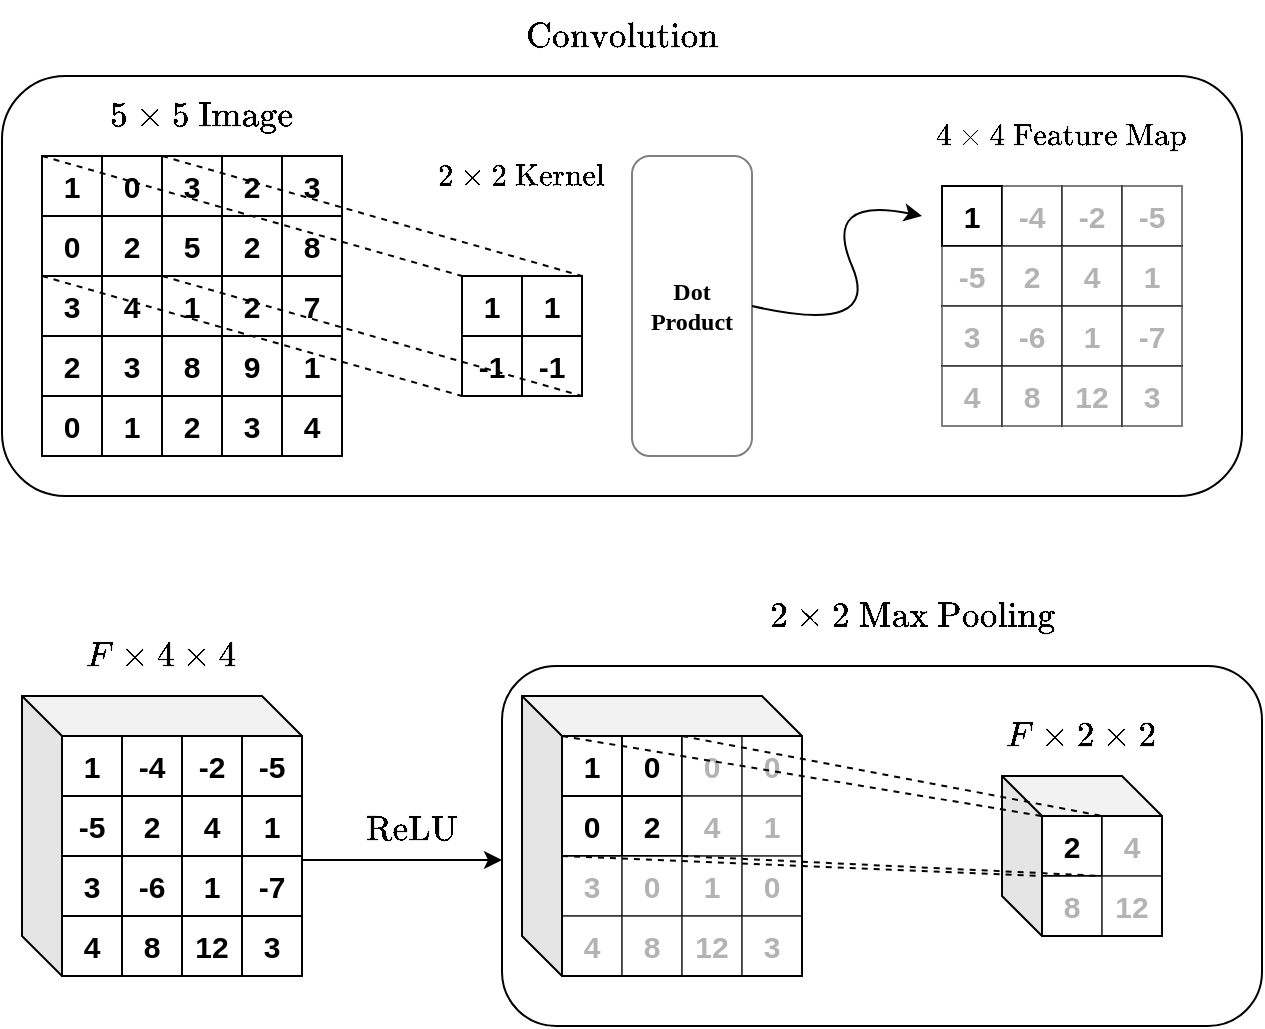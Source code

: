 <mxfile version="13.0.0" type="device"><diagram id="Q4q1KKG2Ws4SHZZVnO_j" name="Page-1"><mxGraphModel dx="1038" dy="549" grid="1" gridSize="10" guides="1" tooltips="1" connect="1" arrows="1" fold="1" page="1" pageScale="1" pageWidth="850" pageHeight="1100" math="1" shadow="0" extFonts="Old Standard TT^https://fonts.googleapis.com/css?family=Old+Standard+TT"><root><mxCell id="0"/><mxCell id="1" parent="0"/><mxCell id="HvFGeVS9Y0QSLgfHFttZ-3" value="&lt;font style=&quot;font-size: 15px&quot;&gt;&lt;b&gt;1&lt;/b&gt;&lt;/font&gt;" style="whiteSpace=wrap;html=1;aspect=fixed;" parent="1" vertex="1"><mxGeometry x="100" y="90" width="30" height="30" as="geometry"/></mxCell><mxCell id="HvFGeVS9Y0QSLgfHFttZ-12" value="&lt;font style=&quot;font-size: 15px&quot;&gt;&lt;b&gt;0&lt;/b&gt;&lt;/font&gt;" style="whiteSpace=wrap;html=1;aspect=fixed;" parent="1" vertex="1"><mxGeometry x="130" y="90" width="30" height="30" as="geometry"/></mxCell><mxCell id="HvFGeVS9Y0QSLgfHFttZ-13" value="&lt;span style=&quot;font-size: 15px&quot;&gt;&lt;b&gt;3&lt;/b&gt;&lt;/span&gt;" style="whiteSpace=wrap;html=1;aspect=fixed;" parent="1" vertex="1"><mxGeometry x="160" y="90" width="30" height="30" as="geometry"/></mxCell><mxCell id="HvFGeVS9Y0QSLgfHFttZ-14" value="&lt;font style=&quot;font-size: 15px&quot;&gt;&lt;b&gt;2&lt;/b&gt;&lt;/font&gt;" style="whiteSpace=wrap;html=1;aspect=fixed;" parent="1" vertex="1"><mxGeometry x="190" y="90" width="30" height="30" as="geometry"/></mxCell><mxCell id="HvFGeVS9Y0QSLgfHFttZ-15" value="&lt;font style=&quot;font-size: 15px&quot;&gt;&lt;b&gt;3&lt;/b&gt;&lt;/font&gt;" style="whiteSpace=wrap;html=1;aspect=fixed;" parent="1" vertex="1"><mxGeometry x="220" y="90" width="30" height="30" as="geometry"/></mxCell><mxCell id="HvFGeVS9Y0QSLgfHFttZ-21" value="&lt;font style=&quot;font-size: 15px&quot;&gt;&lt;b&gt;0&lt;/b&gt;&lt;/font&gt;" style="whiteSpace=wrap;html=1;aspect=fixed;" parent="1" vertex="1"><mxGeometry x="100" y="120" width="30" height="30" as="geometry"/></mxCell><mxCell id="HvFGeVS9Y0QSLgfHFttZ-22" value="&lt;font style=&quot;font-size: 15px&quot;&gt;&lt;b&gt;2&lt;/b&gt;&lt;/font&gt;" style="whiteSpace=wrap;html=1;aspect=fixed;" parent="1" vertex="1"><mxGeometry x="130" y="120" width="30" height="30" as="geometry"/></mxCell><mxCell id="HvFGeVS9Y0QSLgfHFttZ-23" value="&lt;b&gt;&lt;font style=&quot;font-size: 15px&quot;&gt;5&lt;/font&gt;&lt;/b&gt;" style="whiteSpace=wrap;html=1;aspect=fixed;" parent="1" vertex="1"><mxGeometry x="160" y="120" width="30" height="30" as="geometry"/></mxCell><mxCell id="HvFGeVS9Y0QSLgfHFttZ-24" value="&lt;font style=&quot;font-size: 15px&quot;&gt;&lt;b&gt;2&lt;/b&gt;&lt;/font&gt;" style="whiteSpace=wrap;html=1;aspect=fixed;" parent="1" vertex="1"><mxGeometry x="190" y="120" width="30" height="30" as="geometry"/></mxCell><mxCell id="HvFGeVS9Y0QSLgfHFttZ-25" value="&lt;font style=&quot;font-size: 15px&quot;&gt;&lt;b&gt;8&lt;/b&gt;&lt;/font&gt;" style="whiteSpace=wrap;html=1;aspect=fixed;" parent="1" vertex="1"><mxGeometry x="220" y="120" width="30" height="30" as="geometry"/></mxCell><mxCell id="HvFGeVS9Y0QSLgfHFttZ-36" value="&lt;font style=&quot;font-size: 15px&quot;&gt;&lt;b&gt;3&lt;/b&gt;&lt;/font&gt;" style="whiteSpace=wrap;html=1;aspect=fixed;" parent="1" vertex="1"><mxGeometry x="100" y="150" width="30" height="30" as="geometry"/></mxCell><mxCell id="HvFGeVS9Y0QSLgfHFttZ-37" value="&lt;font style=&quot;font-size: 15px&quot;&gt;&lt;b&gt;4&lt;/b&gt;&lt;/font&gt;" style="whiteSpace=wrap;html=1;aspect=fixed;" parent="1" vertex="1"><mxGeometry x="130" y="150" width="30" height="30" as="geometry"/></mxCell><mxCell id="HvFGeVS9Y0QSLgfHFttZ-38" value="&lt;font style=&quot;font-size: 15px&quot;&gt;&lt;b&gt;1&lt;/b&gt;&lt;/font&gt;" style="whiteSpace=wrap;html=1;aspect=fixed;" parent="1" vertex="1"><mxGeometry x="160" y="150" width="30" height="30" as="geometry"/></mxCell><mxCell id="HvFGeVS9Y0QSLgfHFttZ-39" value="&lt;font style=&quot;font-size: 15px&quot;&gt;&lt;b&gt;2&lt;/b&gt;&lt;/font&gt;" style="whiteSpace=wrap;html=1;aspect=fixed;" parent="1" vertex="1"><mxGeometry x="190" y="150" width="30" height="30" as="geometry"/></mxCell><mxCell id="HvFGeVS9Y0QSLgfHFttZ-40" value="&lt;font style=&quot;font-size: 15px&quot;&gt;&lt;b&gt;7&lt;/b&gt;&lt;/font&gt;" style="whiteSpace=wrap;html=1;aspect=fixed;" parent="1" vertex="1"><mxGeometry x="220" y="150" width="30" height="30" as="geometry"/></mxCell><mxCell id="HvFGeVS9Y0QSLgfHFttZ-41" value="&lt;font style=&quot;font-size: 15px&quot;&gt;&lt;b&gt;2&lt;/b&gt;&lt;/font&gt;" style="whiteSpace=wrap;html=1;aspect=fixed;" parent="1" vertex="1"><mxGeometry x="100" y="180" width="30" height="30" as="geometry"/></mxCell><mxCell id="HvFGeVS9Y0QSLgfHFttZ-42" value="&lt;font style=&quot;font-size: 15px&quot;&gt;&lt;b&gt;3&lt;/b&gt;&lt;/font&gt;" style="whiteSpace=wrap;html=1;aspect=fixed;" parent="1" vertex="1"><mxGeometry x="130" y="180" width="30" height="30" as="geometry"/></mxCell><mxCell id="HvFGeVS9Y0QSLgfHFttZ-43" value="&lt;font style=&quot;font-size: 15px&quot;&gt;&lt;b&gt;8&lt;/b&gt;&lt;/font&gt;" style="whiteSpace=wrap;html=1;aspect=fixed;" parent="1" vertex="1"><mxGeometry x="160" y="180" width="30" height="30" as="geometry"/></mxCell><mxCell id="HvFGeVS9Y0QSLgfHFttZ-44" value="&lt;font style=&quot;font-size: 15px&quot;&gt;&lt;b&gt;9&lt;/b&gt;&lt;/font&gt;" style="whiteSpace=wrap;html=1;aspect=fixed;" parent="1" vertex="1"><mxGeometry x="190" y="180" width="30" height="30" as="geometry"/></mxCell><mxCell id="HvFGeVS9Y0QSLgfHFttZ-45" value="&lt;font style=&quot;font-size: 15px&quot;&gt;&lt;b&gt;1&lt;/b&gt;&lt;/font&gt;" style="whiteSpace=wrap;html=1;aspect=fixed;" parent="1" vertex="1"><mxGeometry x="220" y="180" width="30" height="30" as="geometry"/></mxCell><mxCell id="HvFGeVS9Y0QSLgfHFttZ-46" value="&lt;font style=&quot;font-size: 15px&quot;&gt;&lt;b&gt;0&lt;/b&gt;&lt;/font&gt;" style="whiteSpace=wrap;html=1;aspect=fixed;" parent="1" vertex="1"><mxGeometry x="100" y="210" width="30" height="30" as="geometry"/></mxCell><mxCell id="HvFGeVS9Y0QSLgfHFttZ-47" value="&lt;font style=&quot;font-size: 15px&quot;&gt;&lt;b&gt;1&lt;/b&gt;&lt;/font&gt;" style="whiteSpace=wrap;html=1;aspect=fixed;" parent="1" vertex="1"><mxGeometry x="130" y="210" width="30" height="30" as="geometry"/></mxCell><mxCell id="HvFGeVS9Y0QSLgfHFttZ-48" value="&lt;font style=&quot;font-size: 15px&quot;&gt;&lt;b&gt;2&lt;/b&gt;&lt;/font&gt;" style="whiteSpace=wrap;html=1;aspect=fixed;" parent="1" vertex="1"><mxGeometry x="160" y="210" width="30" height="30" as="geometry"/></mxCell><mxCell id="HvFGeVS9Y0QSLgfHFttZ-49" value="&lt;font style=&quot;font-size: 15px&quot;&gt;&lt;b&gt;3&lt;/b&gt;&lt;/font&gt;" style="whiteSpace=wrap;html=1;aspect=fixed;" parent="1" vertex="1"><mxGeometry x="190" y="210" width="30" height="30" as="geometry"/></mxCell><mxCell id="HvFGeVS9Y0QSLgfHFttZ-50" value="&lt;font style=&quot;font-size: 15px&quot;&gt;&lt;b&gt;4&lt;/b&gt;&lt;/font&gt;" style="whiteSpace=wrap;html=1;aspect=fixed;" parent="1" vertex="1"><mxGeometry x="220" y="210" width="30" height="30" as="geometry"/></mxCell><mxCell id="HvFGeVS9Y0QSLgfHFttZ-52" value="" style="endArrow=none;dashed=1;html=1;exitX=0;exitY=0;exitDx=0;exitDy=0;entryX=0;entryY=0;entryDx=0;entryDy=0;" parent="1" source="HvFGeVS9Y0QSLgfHFttZ-3" target="HvFGeVS9Y0QSLgfHFttZ-53" edge="1"><mxGeometry width="50" height="50" relative="1" as="geometry"><mxPoint x="310" y="220" as="sourcePoint"/><mxPoint x="290" y="150" as="targetPoint"/></mxGeometry></mxCell><mxCell id="HvFGeVS9Y0QSLgfHFttZ-53" value="&lt;font style=&quot;font-size: 15px&quot;&gt;&lt;b&gt;1&lt;/b&gt;&lt;/font&gt;" style="whiteSpace=wrap;html=1;aspect=fixed;" parent="1" vertex="1"><mxGeometry x="310" y="150" width="30" height="30" as="geometry"/></mxCell><mxCell id="HvFGeVS9Y0QSLgfHFttZ-54" value="&lt;font style=&quot;font-size: 15px&quot;&gt;&lt;b&gt;1&lt;/b&gt;&lt;/font&gt;" style="whiteSpace=wrap;html=1;aspect=fixed;" parent="1" vertex="1"><mxGeometry x="340" y="150" width="30" height="30" as="geometry"/></mxCell><mxCell id="HvFGeVS9Y0QSLgfHFttZ-55" value="&lt;font style=&quot;font-size: 15px&quot;&gt;&lt;b&gt;-1&lt;/b&gt;&lt;/font&gt;" style="whiteSpace=wrap;html=1;aspect=fixed;direction=south;" parent="1" vertex="1"><mxGeometry x="310" y="180" width="30" height="30" as="geometry"/></mxCell><mxCell id="HvFGeVS9Y0QSLgfHFttZ-56" value="&lt;font style=&quot;font-size: 15px&quot;&gt;&lt;b&gt;-1&lt;/b&gt;&lt;/font&gt;" style="whiteSpace=wrap;html=1;aspect=fixed;" parent="1" vertex="1"><mxGeometry x="340" y="180" width="30" height="30" as="geometry"/></mxCell><mxCell id="HvFGeVS9Y0QSLgfHFttZ-57" value="" style="endArrow=none;dashed=1;html=1;exitX=0;exitY=0;exitDx=0;exitDy=0;entryX=1;entryY=1;entryDx=0;entryDy=0;" parent="1" source="HvFGeVS9Y0QSLgfHFttZ-36" target="HvFGeVS9Y0QSLgfHFttZ-55" edge="1"><mxGeometry width="50" height="50" relative="1" as="geometry"><mxPoint x="330" y="300" as="sourcePoint"/><mxPoint x="380" y="250" as="targetPoint"/></mxGeometry></mxCell><mxCell id="HvFGeVS9Y0QSLgfHFttZ-58" value="" style="endArrow=none;dashed=1;html=1;entryX=1;entryY=0;entryDx=0;entryDy=0;" parent="1" target="HvFGeVS9Y0QSLgfHFttZ-54" edge="1"><mxGeometry width="50" height="50" relative="1" as="geometry"><mxPoint x="160" y="90" as="sourcePoint"/><mxPoint x="370" y="70" as="targetPoint"/></mxGeometry></mxCell><mxCell id="HvFGeVS9Y0QSLgfHFttZ-59" value="" style="endArrow=none;dashed=1;html=1;exitX=0;exitY=0;exitDx=0;exitDy=0;entryX=1;entryY=1;entryDx=0;entryDy=0;" parent="1" source="HvFGeVS9Y0QSLgfHFttZ-38" target="HvFGeVS9Y0QSLgfHFttZ-56" edge="1"><mxGeometry width="50" height="50" relative="1" as="geometry"><mxPoint x="330" y="280" as="sourcePoint"/><mxPoint x="380" y="230" as="targetPoint"/></mxGeometry></mxCell><mxCell id="HvFGeVS9Y0QSLgfHFttZ-60" value="&lt;font style=&quot;font-size: 15px&quot;&gt;&lt;b&gt;1&lt;/b&gt;&lt;/font&gt;" style="whiteSpace=wrap;html=1;aspect=fixed;" parent="1" vertex="1"><mxGeometry x="550" y="105" width="30" height="30" as="geometry"/></mxCell><mxCell id="HvFGeVS9Y0QSLgfHFttZ-61" value="&lt;font style=&quot;font-size: 15px&quot; color=&quot;#b3b3b3&quot;&gt;&lt;b&gt;-4&lt;/b&gt;&lt;/font&gt;" style="whiteSpace=wrap;html=1;aspect=fixed;strokeColor=#000000;opacity=50;" parent="1" vertex="1"><mxGeometry x="580" y="105" width="30" height="30" as="geometry"/></mxCell><mxCell id="HvFGeVS9Y0QSLgfHFttZ-62" value="&lt;font style=&quot;font-size: 15px&quot; color=&quot;#b3b3b3&quot;&gt;&lt;b&gt;-2&lt;/b&gt;&lt;/font&gt;" style="whiteSpace=wrap;html=1;aspect=fixed;strokeColor=#000000;opacity=50;" parent="1" vertex="1"><mxGeometry x="610" y="105" width="30" height="30" as="geometry"/></mxCell><mxCell id="HvFGeVS9Y0QSLgfHFttZ-63" value="&lt;font style=&quot;font-size: 15px&quot; color=&quot;#b3b3b3&quot;&gt;&lt;b&gt;-5&lt;/b&gt;&lt;/font&gt;" style="whiteSpace=wrap;html=1;aspect=fixed;strokeColor=#000000;opacity=50;" parent="1" vertex="1"><mxGeometry x="640" y="105" width="30" height="30" as="geometry"/></mxCell><mxCell id="HvFGeVS9Y0QSLgfHFttZ-64" value="&lt;font style=&quot;font-size: 15px&quot; color=&quot;#b3b3b3&quot;&gt;&lt;b&gt;-5&lt;/b&gt;&lt;/font&gt;" style="whiteSpace=wrap;html=1;aspect=fixed;strokeColor=#000000;opacity=50;" parent="1" vertex="1"><mxGeometry x="550" y="135" width="30" height="30" as="geometry"/></mxCell><mxCell id="HvFGeVS9Y0QSLgfHFttZ-65" value="&lt;font style=&quot;font-size: 15px&quot; color=&quot;#b3b3b3&quot;&gt;&lt;b&gt;2&lt;/b&gt;&lt;/font&gt;" style="whiteSpace=wrap;html=1;aspect=fixed;strokeColor=#000000;opacity=50;" parent="1" vertex="1"><mxGeometry x="580" y="135" width="30" height="30" as="geometry"/></mxCell><mxCell id="HvFGeVS9Y0QSLgfHFttZ-66" value="&lt;font style=&quot;font-size: 15px&quot; color=&quot;#b3b3b3&quot;&gt;&lt;b&gt;4&lt;/b&gt;&lt;/font&gt;" style="whiteSpace=wrap;html=1;aspect=fixed;strokeColor=#000000;opacity=50;" parent="1" vertex="1"><mxGeometry x="610" y="135" width="30" height="30" as="geometry"/></mxCell><mxCell id="HvFGeVS9Y0QSLgfHFttZ-67" value="&lt;font style=&quot;font-size: 15px&quot; color=&quot;#b3b3b3&quot;&gt;&lt;b&gt;1&lt;/b&gt;&lt;/font&gt;" style="whiteSpace=wrap;html=1;aspect=fixed;strokeColor=#000000;opacity=50;" parent="1" vertex="1"><mxGeometry x="640" y="135" width="30" height="30" as="geometry"/></mxCell><mxCell id="HvFGeVS9Y0QSLgfHFttZ-68" value="&lt;font style=&quot;font-size: 15px&quot; color=&quot;#b3b3b3&quot;&gt;&lt;b&gt;3&lt;/b&gt;&lt;/font&gt;" style="whiteSpace=wrap;html=1;aspect=fixed;strokeColor=#000000;opacity=50;" parent="1" vertex="1"><mxGeometry x="550" y="165" width="30" height="30" as="geometry"/></mxCell><mxCell id="HvFGeVS9Y0QSLgfHFttZ-69" value="&lt;font style=&quot;font-size: 15px&quot; color=&quot;#b3b3b3&quot;&gt;&lt;b&gt;-6&lt;/b&gt;&lt;/font&gt;" style="whiteSpace=wrap;html=1;aspect=fixed;strokeColor=#000000;opacity=50;" parent="1" vertex="1"><mxGeometry x="580" y="165" width="30" height="30" as="geometry"/></mxCell><mxCell id="HvFGeVS9Y0QSLgfHFttZ-70" value="&lt;font style=&quot;font-size: 15px&quot; color=&quot;#b3b3b3&quot;&gt;&lt;b&gt;1&lt;/b&gt;&lt;/font&gt;" style="whiteSpace=wrap;html=1;aspect=fixed;strokeColor=#000000;opacity=50;" parent="1" vertex="1"><mxGeometry x="610" y="165" width="30" height="30" as="geometry"/></mxCell><mxCell id="HvFGeVS9Y0QSLgfHFttZ-71" value="&lt;font style=&quot;font-size: 15px&quot; color=&quot;#b3b3b3&quot;&gt;&lt;b&gt;-7&lt;/b&gt;&lt;/font&gt;" style="whiteSpace=wrap;html=1;aspect=fixed;strokeColor=#000000;opacity=50;" parent="1" vertex="1"><mxGeometry x="640" y="165" width="30" height="30" as="geometry"/></mxCell><mxCell id="HvFGeVS9Y0QSLgfHFttZ-72" value="&lt;font style=&quot;font-size: 15px&quot; color=&quot;#b3b3b3&quot;&gt;&lt;b&gt;4&lt;/b&gt;&lt;/font&gt;" style="whiteSpace=wrap;html=1;aspect=fixed;strokeColor=#000000;opacity=50;" parent="1" vertex="1"><mxGeometry x="550" y="195" width="30" height="30" as="geometry"/></mxCell><mxCell id="HvFGeVS9Y0QSLgfHFttZ-73" value="&lt;font style=&quot;font-size: 15px&quot; color=&quot;#b3b3b3&quot;&gt;&lt;b&gt;8&lt;/b&gt;&lt;/font&gt;" style="whiteSpace=wrap;html=1;aspect=fixed;strokeColor=#000000;opacity=50;" parent="1" vertex="1"><mxGeometry x="580" y="195" width="30" height="30" as="geometry"/></mxCell><mxCell id="HvFGeVS9Y0QSLgfHFttZ-74" value="&lt;font style=&quot;font-size: 15px&quot; color=&quot;#b3b3b3&quot;&gt;&lt;b&gt;12&lt;/b&gt;&lt;/font&gt;" style="whiteSpace=wrap;html=1;aspect=fixed;strokeColor=#000000;opacity=50;" parent="1" vertex="1"><mxGeometry x="610" y="195" width="30" height="30" as="geometry"/></mxCell><mxCell id="HvFGeVS9Y0QSLgfHFttZ-75" value="&lt;font style=&quot;font-size: 15px&quot; color=&quot;#b3b3b3&quot;&gt;&lt;b&gt;3&lt;/b&gt;&lt;/font&gt;" style="whiteSpace=wrap;html=1;aspect=fixed;strokeColor=#000000;opacity=50;" parent="1" vertex="1"><mxGeometry x="640" y="195" width="30" height="30" as="geometry"/></mxCell><mxCell id="HvFGeVS9Y0QSLgfHFttZ-82" value="&lt;b&gt;&lt;font face=&quot;Old Standard TT&quot;&gt;Dot Product&lt;/font&gt;&lt;/b&gt;" style="rounded=1;whiteSpace=wrap;html=1;strokeColor=#000000;opacity=50;" parent="1" vertex="1"><mxGeometry x="395" y="90" width="60" height="150" as="geometry"/></mxCell><mxCell id="HvFGeVS9Y0QSLgfHFttZ-83" value="" style="curved=1;endArrow=classic;html=1;exitX=1;exitY=0.5;exitDx=0;exitDy=0;" parent="1" source="HvFGeVS9Y0QSLgfHFttZ-82" edge="1"><mxGeometry width="50" height="50" relative="1" as="geometry"><mxPoint x="460" y="185" as="sourcePoint"/><mxPoint x="540" y="120" as="targetPoint"/><Array as="points"><mxPoint x="520" y="180"/><mxPoint x="490" y="110"/></Array></mxGeometry></mxCell><mxCell id="HvFGeVS9Y0QSLgfHFttZ-85" value="\(5 \times 5 \text{ Image}\)" style="text;html=1;strokeColor=none;fillColor=none;align=center;verticalAlign=middle;whiteSpace=wrap;rounded=0;opacity=50;fontSize=15;" parent="1" vertex="1"><mxGeometry x="130" y="60" width="100" height="20" as="geometry"/></mxCell><mxCell id="R7PKOP691FpZ5YYpBCdF-2" value="\(4 \times 4 \text{ Feature Map}\)" style="text;html=1;strokeColor=none;fillColor=none;align=center;verticalAlign=middle;whiteSpace=wrap;rounded=0;opacity=50;fontSize=13;" parent="1" vertex="1"><mxGeometry x="560" y="70" width="100" height="20" as="geometry"/></mxCell><mxCell id="R7PKOP691FpZ5YYpBCdF-3" value="\(2 \times 2 \text{ Kernel}\)" style="text;html=1;strokeColor=none;fillColor=none;align=center;verticalAlign=middle;whiteSpace=wrap;rounded=0;opacity=50;fontSize=13;" parent="1" vertex="1"><mxGeometry x="290" y="90" width="100" height="20" as="geometry"/></mxCell><mxCell id="R7PKOP691FpZ5YYpBCdF-4" value="" style="rounded=1;whiteSpace=wrap;html=1;fontSize=13;fillColor=none;" parent="1" vertex="1"><mxGeometry x="80" y="50" width="620" height="210" as="geometry"/></mxCell><mxCell id="R7PKOP691FpZ5YYpBCdF-5" value="\(\text{Convolution}\)" style="text;html=1;strokeColor=none;fillColor=none;align=center;verticalAlign=middle;whiteSpace=wrap;rounded=0;fontSize=15;" parent="1" vertex="1"><mxGeometry x="370" y="20" width="40" height="20" as="geometry"/></mxCell><mxCell id="R7PKOP691FpZ5YYpBCdF-6" value="&lt;font style=&quot;font-size: 15px&quot;&gt;&lt;b&gt;1&lt;/b&gt;&lt;/font&gt;" style="whiteSpace=wrap;html=1;aspect=fixed;" parent="1" vertex="1"><mxGeometry x="360" y="380" width="30" height="30" as="geometry"/></mxCell><mxCell id="R7PKOP691FpZ5YYpBCdF-7" value="&lt;font style=&quot;font-size: 15px&quot;&gt;&lt;b&gt;0&lt;/b&gt;&lt;/font&gt;" style="whiteSpace=wrap;html=1;aspect=fixed;strokeColor=#000000;" parent="1" vertex="1"><mxGeometry x="390" y="380" width="30" height="30" as="geometry"/></mxCell><mxCell id="R7PKOP691FpZ5YYpBCdF-8" value="&lt;font style=&quot;font-size: 15px&quot; color=&quot;#b3b3b3&quot;&gt;&lt;b&gt;0&lt;/b&gt;&lt;/font&gt;" style="whiteSpace=wrap;html=1;aspect=fixed;strokeColor=#000000;opacity=50;" parent="1" vertex="1"><mxGeometry x="420" y="380" width="30" height="30" as="geometry"/></mxCell><mxCell id="R7PKOP691FpZ5YYpBCdF-9" value="&lt;font style=&quot;font-size: 15px&quot; color=&quot;#b3b3b3&quot;&gt;&lt;b&gt;0&lt;/b&gt;&lt;/font&gt;" style="whiteSpace=wrap;html=1;aspect=fixed;strokeColor=#000000;opacity=50;" parent="1" vertex="1"><mxGeometry x="450" y="380" width="30" height="30" as="geometry"/></mxCell><mxCell id="R7PKOP691FpZ5YYpBCdF-10" value="&lt;font style=&quot;font-size: 15px&quot;&gt;&lt;b&gt;0&lt;/b&gt;&lt;/font&gt;" style="whiteSpace=wrap;html=1;aspect=fixed;strokeColor=#000000;" parent="1" vertex="1"><mxGeometry x="360" y="410" width="30" height="30" as="geometry"/></mxCell><mxCell id="R7PKOP691FpZ5YYpBCdF-11" value="&lt;font style=&quot;font-size: 15px&quot;&gt;&lt;b&gt;2&lt;/b&gt;&lt;/font&gt;" style="whiteSpace=wrap;html=1;aspect=fixed;strokeColor=#000000;fontColor=#000000;" parent="1" vertex="1"><mxGeometry x="390" y="410" width="30" height="30" as="geometry"/></mxCell><mxCell id="R7PKOP691FpZ5YYpBCdF-12" value="&lt;font style=&quot;font-size: 15px&quot; color=&quot;#b3b3b3&quot;&gt;&lt;b&gt;4&lt;/b&gt;&lt;/font&gt;" style="whiteSpace=wrap;html=1;aspect=fixed;strokeColor=#000000;opacity=50;" parent="1" vertex="1"><mxGeometry x="420" y="410" width="30" height="30" as="geometry"/></mxCell><mxCell id="R7PKOP691FpZ5YYpBCdF-13" value="&lt;font style=&quot;font-size: 15px&quot; color=&quot;#b3b3b3&quot;&gt;&lt;b&gt;1&lt;/b&gt;&lt;/font&gt;" style="whiteSpace=wrap;html=1;aspect=fixed;strokeColor=#000000;opacity=50;" parent="1" vertex="1"><mxGeometry x="450" y="410" width="30" height="30" as="geometry"/></mxCell><mxCell id="R7PKOP691FpZ5YYpBCdF-14" value="&lt;font style=&quot;font-size: 15px&quot; color=&quot;#b3b3b3&quot;&gt;&lt;b&gt;3&lt;/b&gt;&lt;/font&gt;" style="whiteSpace=wrap;html=1;aspect=fixed;strokeColor=#000000;opacity=50;" parent="1" vertex="1"><mxGeometry x="360" y="440" width="30" height="30" as="geometry"/></mxCell><mxCell id="R7PKOP691FpZ5YYpBCdF-15" value="&lt;font style=&quot;font-size: 15px&quot; color=&quot;#b3b3b3&quot;&gt;&lt;b&gt;0&lt;/b&gt;&lt;/font&gt;" style="whiteSpace=wrap;html=1;aspect=fixed;strokeColor=#000000;opacity=50;" parent="1" vertex="1"><mxGeometry x="390" y="440" width="30" height="30" as="geometry"/></mxCell><mxCell id="R7PKOP691FpZ5YYpBCdF-16" value="&lt;font style=&quot;font-size: 15px&quot; color=&quot;#b3b3b3&quot;&gt;&lt;b&gt;1&lt;/b&gt;&lt;/font&gt;" style="whiteSpace=wrap;html=1;aspect=fixed;strokeColor=#000000;opacity=50;" parent="1" vertex="1"><mxGeometry x="420" y="440" width="30" height="30" as="geometry"/></mxCell><mxCell id="R7PKOP691FpZ5YYpBCdF-17" value="&lt;font style=&quot;font-size: 15px&quot; color=&quot;#b3b3b3&quot;&gt;&lt;b&gt;0&lt;/b&gt;&lt;/font&gt;" style="whiteSpace=wrap;html=1;aspect=fixed;strokeColor=#000000;opacity=50;" parent="1" vertex="1"><mxGeometry x="450" y="440" width="30" height="30" as="geometry"/></mxCell><mxCell id="R7PKOP691FpZ5YYpBCdF-18" value="&lt;font style=&quot;font-size: 15px&quot; color=&quot;#b3b3b3&quot;&gt;&lt;b&gt;4&lt;/b&gt;&lt;/font&gt;" style="whiteSpace=wrap;html=1;aspect=fixed;strokeColor=#000000;opacity=50;" parent="1" vertex="1"><mxGeometry x="360" y="470" width="30" height="30" as="geometry"/></mxCell><mxCell id="R7PKOP691FpZ5YYpBCdF-19" value="&lt;font style=&quot;font-size: 15px&quot; color=&quot;#b3b3b3&quot;&gt;&lt;b&gt;8&lt;/b&gt;&lt;/font&gt;" style="whiteSpace=wrap;html=1;aspect=fixed;strokeColor=#000000;opacity=50;" parent="1" vertex="1"><mxGeometry x="390" y="470" width="30" height="30" as="geometry"/></mxCell><mxCell id="R7PKOP691FpZ5YYpBCdF-20" value="&lt;font style=&quot;font-size: 15px&quot; color=&quot;#b3b3b3&quot;&gt;&lt;b&gt;12&lt;/b&gt;&lt;/font&gt;" style="whiteSpace=wrap;html=1;aspect=fixed;strokeColor=#000000;opacity=50;" parent="1" vertex="1"><mxGeometry x="420" y="470" width="30" height="30" as="geometry"/></mxCell><mxCell id="R7PKOP691FpZ5YYpBCdF-21" value="&lt;font style=&quot;font-size: 15px&quot; color=&quot;#b3b3b3&quot;&gt;&lt;b&gt;3&lt;/b&gt;&lt;/font&gt;" style="whiteSpace=wrap;html=1;aspect=fixed;strokeColor=#000000;opacity=50;" parent="1" vertex="1"><mxGeometry x="450" y="470" width="30" height="30" as="geometry"/></mxCell><mxCell id="R7PKOP691FpZ5YYpBCdF-23" value="" style="shape=cube;whiteSpace=wrap;html=1;boundedLbl=1;backgroundOutline=1;darkOpacity=0.05;darkOpacity2=0.1;fillColor=none;fontSize=15;" parent="1" vertex="1"><mxGeometry x="340" y="360" width="140" height="140" as="geometry"/></mxCell><mxCell id="R7PKOP691FpZ5YYpBCdF-25" value="&lt;font style=&quot;font-size: 15px&quot;&gt;&lt;b&gt;2&lt;/b&gt;&lt;/font&gt;" style="whiteSpace=wrap;html=1;aspect=fixed;" parent="1" vertex="1"><mxGeometry x="600" y="420" width="30" height="30" as="geometry"/></mxCell><mxCell id="R7PKOP691FpZ5YYpBCdF-26" value="&lt;font style=&quot;font-size: 15px&quot;&gt;&lt;b&gt;4&lt;/b&gt;&lt;/font&gt;" style="whiteSpace=wrap;html=1;aspect=fixed;strokeColor=#000000;fontColor=#B3B3B3;opacity=50;" parent="1" vertex="1"><mxGeometry x="630" y="420" width="30" height="30" as="geometry"/></mxCell><mxCell id="R7PKOP691FpZ5YYpBCdF-27" value="&lt;font style=&quot;font-size: 15px&quot;&gt;&lt;b&gt;8&lt;/b&gt;&lt;/font&gt;" style="whiteSpace=wrap;html=1;aspect=fixed;strokeColor=#000000;fontColor=#B3B3B3;opacity=50;" parent="1" vertex="1"><mxGeometry x="600" y="450" width="30" height="30" as="geometry"/></mxCell><mxCell id="R7PKOP691FpZ5YYpBCdF-28" value="&lt;font style=&quot;font-size: 15px&quot;&gt;&lt;b&gt;12&lt;/b&gt;&lt;/font&gt;" style="whiteSpace=wrap;html=1;aspect=fixed;strokeColor=#000000;fontColor=#B3B3B3;opacity=50;" parent="1" vertex="1"><mxGeometry x="630" y="450" width="30" height="30" as="geometry"/></mxCell><mxCell id="R7PKOP691FpZ5YYpBCdF-30" value="" style="shape=cube;whiteSpace=wrap;html=1;boundedLbl=1;backgroundOutline=1;darkOpacity=0.05;darkOpacity2=0.1;fillColor=none;fontSize=15;" parent="1" vertex="1"><mxGeometry x="580" y="400" width="80" height="80" as="geometry"/></mxCell><mxCell id="R7PKOP691FpZ5YYpBCdF-32" value="" style="endArrow=none;dashed=1;html=1;fontSize=15;fontColor=#B3B3B3;exitX=0;exitY=0;exitDx=0;exitDy=0;entryX=0;entryY=0;entryDx=0;entryDy=0;" parent="1" source="R7PKOP691FpZ5YYpBCdF-6" target="R7PKOP691FpZ5YYpBCdF-25" edge="1"><mxGeometry width="50" height="50" relative="1" as="geometry"><mxPoint x="480" y="470" as="sourcePoint"/><mxPoint x="530" y="420" as="targetPoint"/></mxGeometry></mxCell><mxCell id="R7PKOP691FpZ5YYpBCdF-33" value="" style="endArrow=none;dashed=1;html=1;fontSize=15;fontColor=#B3B3B3;exitX=0;exitY=0;exitDx=0;exitDy=0;entryX=0;entryY=1;entryDx=0;entryDy=0;" parent="1" source="R7PKOP691FpZ5YYpBCdF-14" target="R7PKOP691FpZ5YYpBCdF-25" edge="1"><mxGeometry width="50" height="50" relative="1" as="geometry"><mxPoint x="500" y="470" as="sourcePoint"/><mxPoint x="550" y="420" as="targetPoint"/></mxGeometry></mxCell><mxCell id="R7PKOP691FpZ5YYpBCdF-35" value="" style="endArrow=none;dashed=1;html=1;fontSize=15;fontColor=#B3B3B3;exitX=0;exitY=1;exitDx=0;exitDy=0;entryX=1;entryY=0;entryDx=0;entryDy=0;" parent="1" source="R7PKOP691FpZ5YYpBCdF-12" target="R7PKOP691FpZ5YYpBCdF-27" edge="1"><mxGeometry width="50" height="50" relative="1" as="geometry"><mxPoint x="380" y="440" as="sourcePoint"/><mxPoint x="550" y="460" as="targetPoint"/></mxGeometry></mxCell><mxCell id="R7PKOP691FpZ5YYpBCdF-42" value="&lt;font color=&quot;#000000&quot; style=&quot;font-size: 15px;&quot;&gt;\(2 \times 2 \text{ Max Pooling}\)&lt;/font&gt;" style="text;html=1;strokeColor=none;fillColor=none;align=center;verticalAlign=middle;whiteSpace=wrap;rounded=0;fontSize=15;fontColor=#B3B3B3;opacity=50;" parent="1" vertex="1"><mxGeometry x="460" y="295" width="150" height="50" as="geometry"/></mxCell><mxCell id="R7PKOP691FpZ5YYpBCdF-48" value="&lt;font color=&quot;#000000&quot;&gt;\(F \times 4 \times 4\)&lt;/font&gt;" style="text;html=1;strokeColor=none;fillColor=none;align=center;verticalAlign=middle;whiteSpace=wrap;rounded=0;fontSize=15;fontColor=#B3B3B3;opacity=50;" parent="1" vertex="1"><mxGeometry x="140" y="330" width="40" height="20" as="geometry"/></mxCell><mxCell id="R7PKOP691FpZ5YYpBCdF-50" value="&lt;font style=&quot;font-size: 15px&quot;&gt;&lt;b&gt;1&lt;/b&gt;&lt;/font&gt;" style="whiteSpace=wrap;html=1;aspect=fixed;" parent="1" vertex="1"><mxGeometry x="110" y="380" width="30" height="30" as="geometry"/></mxCell><mxCell id="R7PKOP691FpZ5YYpBCdF-51" value="&lt;font style=&quot;font-size: 15px&quot;&gt;&lt;b&gt;-4&lt;/b&gt;&lt;/font&gt;" style="whiteSpace=wrap;html=1;aspect=fixed;strokeColor=#000000;" parent="1" vertex="1"><mxGeometry x="140" y="380" width="30" height="30" as="geometry"/></mxCell><mxCell id="R7PKOP691FpZ5YYpBCdF-52" value="&lt;font style=&quot;font-size: 15px&quot;&gt;&lt;b&gt;-2&lt;/b&gt;&lt;/font&gt;" style="whiteSpace=wrap;html=1;aspect=fixed;strokeColor=#000000;fontColor=#000000;" parent="1" vertex="1"><mxGeometry x="170" y="380" width="30" height="30" as="geometry"/></mxCell><mxCell id="R7PKOP691FpZ5YYpBCdF-53" value="&lt;font style=&quot;font-size: 15px&quot;&gt;&lt;b&gt;-5&lt;/b&gt;&lt;/font&gt;" style="whiteSpace=wrap;html=1;aspect=fixed;strokeColor=#000000;fontColor=#000000;" parent="1" vertex="1"><mxGeometry x="200" y="380" width="30" height="30" as="geometry"/></mxCell><mxCell id="R7PKOP691FpZ5YYpBCdF-54" value="&lt;font style=&quot;font-size: 15px&quot;&gt;&lt;b&gt;-5&lt;/b&gt;&lt;/font&gt;" style="whiteSpace=wrap;html=1;aspect=fixed;strokeColor=#000000;" parent="1" vertex="1"><mxGeometry x="110" y="410" width="30" height="30" as="geometry"/></mxCell><mxCell id="R7PKOP691FpZ5YYpBCdF-55" value="&lt;font style=&quot;font-size: 15px&quot;&gt;&lt;b&gt;2&lt;/b&gt;&lt;/font&gt;" style="whiteSpace=wrap;html=1;aspect=fixed;strokeColor=#000000;fontColor=#000000;" parent="1" vertex="1"><mxGeometry x="140" y="410" width="30" height="30" as="geometry"/></mxCell><mxCell id="R7PKOP691FpZ5YYpBCdF-56" value="&lt;font style=&quot;font-size: 15px&quot;&gt;&lt;b&gt;4&lt;/b&gt;&lt;/font&gt;" style="whiteSpace=wrap;html=1;aspect=fixed;strokeColor=#000000;fontColor=#000000;" parent="1" vertex="1"><mxGeometry x="170" y="410" width="30" height="30" as="geometry"/></mxCell><mxCell id="R7PKOP691FpZ5YYpBCdF-57" value="&lt;font style=&quot;font-size: 15px&quot;&gt;&lt;b&gt;1&lt;/b&gt;&lt;/font&gt;" style="whiteSpace=wrap;html=1;aspect=fixed;strokeColor=#000000;fontColor=#000000;" parent="1" vertex="1"><mxGeometry x="200" y="410" width="30" height="30" as="geometry"/></mxCell><mxCell id="R7PKOP691FpZ5YYpBCdF-58" value="&lt;font style=&quot;font-size: 15px&quot;&gt;&lt;b&gt;3&lt;/b&gt;&lt;/font&gt;" style="whiteSpace=wrap;html=1;aspect=fixed;strokeColor=#000000;fontColor=#000000;" parent="1" vertex="1"><mxGeometry x="110" y="440" width="30" height="30" as="geometry"/></mxCell><mxCell id="R7PKOP691FpZ5YYpBCdF-59" value="&lt;font style=&quot;font-size: 15px&quot;&gt;&lt;b&gt;-6&lt;/b&gt;&lt;/font&gt;" style="whiteSpace=wrap;html=1;aspect=fixed;strokeColor=#000000;fontColor=#000000;" parent="1" vertex="1"><mxGeometry x="140" y="440" width="30" height="30" as="geometry"/></mxCell><mxCell id="R7PKOP691FpZ5YYpBCdF-60" value="&lt;font style=&quot;font-size: 15px&quot;&gt;&lt;b&gt;1&lt;/b&gt;&lt;/font&gt;" style="whiteSpace=wrap;html=1;aspect=fixed;strokeColor=#000000;fontColor=#000000;" parent="1" vertex="1"><mxGeometry x="170" y="440" width="30" height="30" as="geometry"/></mxCell><mxCell id="R7PKOP691FpZ5YYpBCdF-61" value="&lt;font style=&quot;font-size: 15px&quot;&gt;&lt;b&gt;-7&lt;/b&gt;&lt;/font&gt;" style="whiteSpace=wrap;html=1;aspect=fixed;strokeColor=#000000;fontColor=#000000;" parent="1" vertex="1"><mxGeometry x="200" y="440" width="30" height="30" as="geometry"/></mxCell><mxCell id="R7PKOP691FpZ5YYpBCdF-62" value="&lt;font style=&quot;font-size: 15px&quot;&gt;&lt;b&gt;4&lt;/b&gt;&lt;/font&gt;" style="whiteSpace=wrap;html=1;aspect=fixed;strokeColor=#000000;fontColor=#000000;" parent="1" vertex="1"><mxGeometry x="110" y="470" width="30" height="30" as="geometry"/></mxCell><mxCell id="R7PKOP691FpZ5YYpBCdF-63" value="&lt;font style=&quot;font-size: 15px&quot;&gt;&lt;b&gt;8&lt;/b&gt;&lt;/font&gt;" style="whiteSpace=wrap;html=1;aspect=fixed;strokeColor=#000000;fontColor=#000000;" parent="1" vertex="1"><mxGeometry x="140" y="470" width="30" height="30" as="geometry"/></mxCell><mxCell id="R7PKOP691FpZ5YYpBCdF-64" value="&lt;font style=&quot;font-size: 15px&quot;&gt;&lt;b&gt;12&lt;/b&gt;&lt;/font&gt;" style="whiteSpace=wrap;html=1;aspect=fixed;strokeColor=#000000;fontColor=#000000;" parent="1" vertex="1"><mxGeometry x="170" y="470" width="30" height="30" as="geometry"/></mxCell><mxCell id="R7PKOP691FpZ5YYpBCdF-65" value="&lt;font style=&quot;font-size: 15px&quot;&gt;&lt;b&gt;3&lt;/b&gt;&lt;/font&gt;" style="whiteSpace=wrap;html=1;aspect=fixed;strokeColor=#000000;fontColor=#000000;" parent="1" vertex="1"><mxGeometry x="200" y="470" width="30" height="30" as="geometry"/></mxCell><mxCell id="R7PKOP691FpZ5YYpBCdF-70" style="edgeStyle=orthogonalEdgeStyle;rounded=0;orthogonalLoop=1;jettySize=auto;html=1;fontSize=15;fontColor=#000000;exitX=0;exitY=0;exitDx=140;exitDy=80;exitPerimeter=0;" parent="1" source="R7PKOP691FpZ5YYpBCdF-66" edge="1"><mxGeometry relative="1" as="geometry"><mxPoint x="330" y="442" as="targetPoint"/><mxPoint x="240" y="442" as="sourcePoint"/><Array as="points"><mxPoint x="230" y="442"/></Array></mxGeometry></mxCell><mxCell id="R7PKOP691FpZ5YYpBCdF-66" value="" style="shape=cube;whiteSpace=wrap;html=1;boundedLbl=1;backgroundOutline=1;darkOpacity=0.05;darkOpacity2=0.1;fillColor=none;fontSize=15;" parent="1" vertex="1"><mxGeometry x="90" y="360" width="140" height="140" as="geometry"/></mxCell><mxCell id="R7PKOP691FpZ5YYpBCdF-68" value="&lt;font color=&quot;#000000&quot;&gt;\(F \times 2 \times 2\)&lt;/font&gt;" style="text;html=1;strokeColor=none;fillColor=none;align=center;verticalAlign=middle;whiteSpace=wrap;rounded=0;fontSize=15;fontColor=#B3B3B3;opacity=50;" parent="1" vertex="1"><mxGeometry x="600" y="370" width="40" height="20" as="geometry"/></mxCell><mxCell id="R7PKOP691FpZ5YYpBCdF-71" value="\(\text{ReLU}\)" style="text;html=1;strokeColor=none;fillColor=none;align=center;verticalAlign=middle;whiteSpace=wrap;rounded=0;fontSize=15;fontColor=#000000;" parent="1" vertex="1"><mxGeometry x="270" y="417" width="30" height="20" as="geometry"/></mxCell><mxCell id="R7PKOP691FpZ5YYpBCdF-72" value="" style="rounded=1;whiteSpace=wrap;html=1;fillColor=none;fontSize=15;fontColor=#000000;" parent="1" vertex="1"><mxGeometry x="330" y="345" width="380" height="180" as="geometry"/></mxCell><mxCell id="wtHMjSV9IvpVcJMiV5-i-5" value="" style="endArrow=none;dashed=1;html=1;exitX=1;exitY=0;exitDx=0;exitDy=0;entryX=0;entryY=0;entryDx=0;entryDy=0;" edge="1" parent="1" source="R7PKOP691FpZ5YYpBCdF-7" target="R7PKOP691FpZ5YYpBCdF-26"><mxGeometry width="50" height="50" relative="1" as="geometry"><mxPoint x="540" y="410" as="sourcePoint"/><mxPoint x="520" y="350" as="targetPoint"/></mxGeometry></mxCell></root></mxGraphModel></diagram></mxfile>